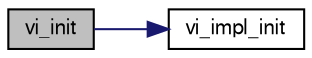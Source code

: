 digraph "vi_init"
{
  edge [fontname="FreeSans",fontsize="10",labelfontname="FreeSans",labelfontsize="10"];
  node [fontname="FreeSans",fontsize="10",shape=record];
  rankdir="LR";
  Node1 [label="vi_init",height=0.2,width=0.4,color="black", fillcolor="grey75", style="filled", fontcolor="black"];
  Node1 -> Node2 [color="midnightblue",fontsize="10",style="solid",fontname="FreeSans"];
  Node2 [label="vi_impl_init",height=0.2,width=0.4,color="black", fillcolor="white", style="filled",URL="$vi_8h.html#a2a3484b09409fdedb7b5c7d12faac617"];
}
